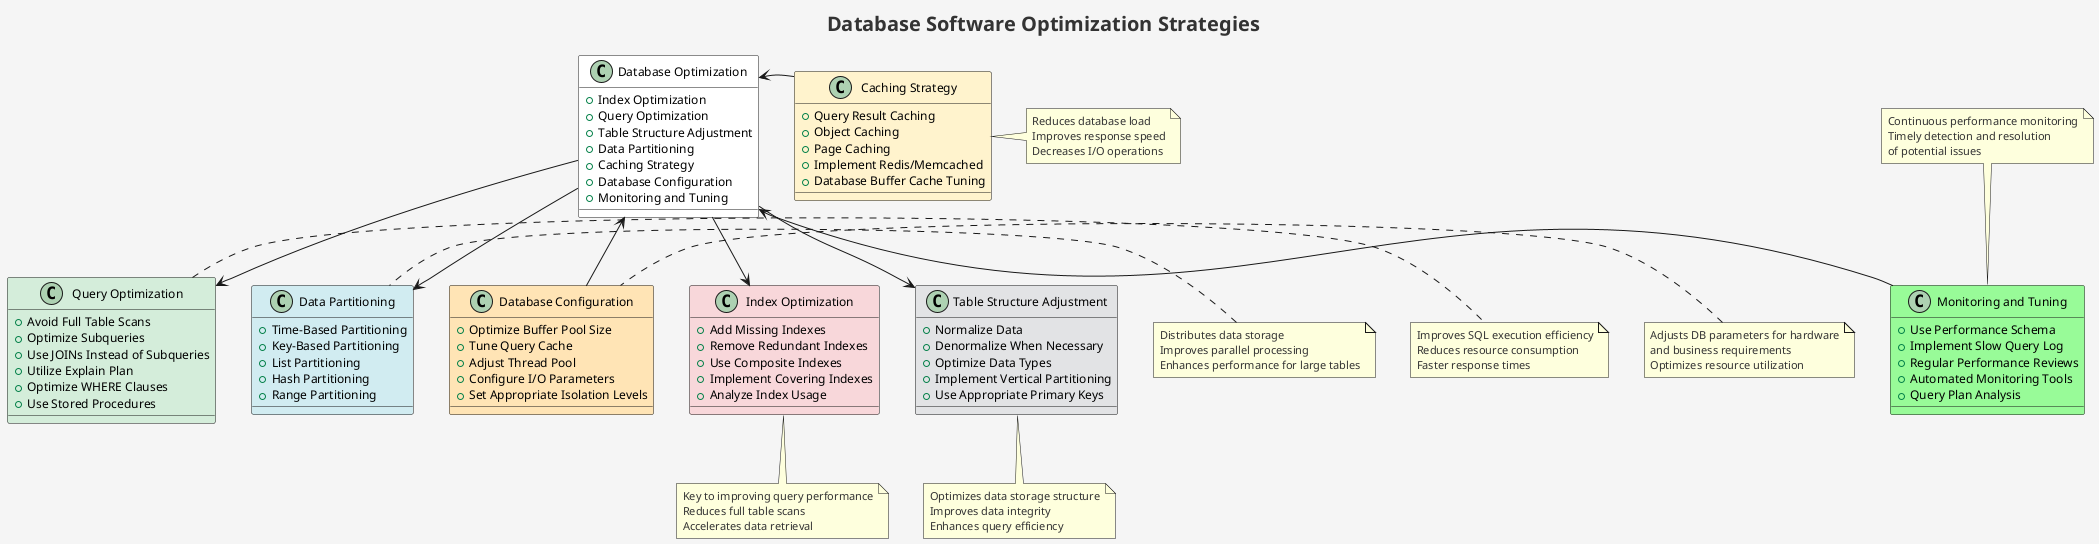 @startuml Database Software Optimization Strategies

skinparam backgroundColor #F5F5F5
skinparam defaultFontName Arial
skinparam titleFontSize 20
skinparam titleFontColor #333333
skinparam classFontSize 14
skinparam classAttributeFontSize 12
skinparam noteFontSize 11
skinparam noteFontColor #333333

title Database Software Optimization Strategies

class "Database Optimization" as Optimization #FFFFFF {
    + Index Optimization
    + Query Optimization
    + Table Structure Adjustment
    + Data Partitioning
    + Caching Strategy
    + Database Configuration
    + Monitoring and Tuning
}

class "Index Optimization" as IndexOptimization #F8D7DA {
    + Add Missing Indexes
    + Remove Redundant Indexes
    + Use Composite Indexes
    + Implement Covering Indexes
    + Analyze Index Usage
}
note bottom of IndexOptimization
  Key to improving query performance
  Reduces full table scans
  Accelerates data retrieval
end note

class "Query Optimization" as QueryOptimization #D4EDDA {
    + Avoid Full Table Scans
    + Optimize Subqueries
    + Use JOINs Instead of Subqueries
    + Utilize Explain Plan
    + Optimize WHERE Clauses
    + Use Stored Procedures
}
note right of QueryOptimization
  Improves SQL execution efficiency
  Reduces resource consumption
  Faster response times
end note

class "Table Structure Adjustment" as TableOptimization #E2E3E5 {
    + Normalize Data
    + Denormalize When Necessary
    + Optimize Data Types
    + Implement Vertical Partitioning
    + Use Appropriate Primary Keys
}
note bottom of TableOptimization
  Optimizes data storage structure
  Improves data integrity
  Enhances query efficiency
end note

class "Data Partitioning" as Partitioning #D1ECF1 {
    + Time-Based Partitioning
    + Key-Based Partitioning
    + List Partitioning
    + Hash Partitioning
    + Range Partitioning
}
note left of Partitioning
  Distributes data storage
  Improves parallel processing
  Enhances performance for large tables
end note

class "Caching Strategy" as Caching #FFF3CD {
    + Query Result Caching
    + Object Caching
    + Page Caching
    + Implement Redis/Memcached
    + Database Buffer Cache Tuning
}
note right of Caching
  Reduces database load
  Improves response speed
  Decreases I/O operations
end note

class "Database Configuration" as Configuration #FFE4B5 {
    + Optimize Buffer Pool Size
    + Tune Query Cache
    + Adjust Thread Pool
    + Configure I/O Parameters
    + Set Appropriate Isolation Levels
}
note left of Configuration
  Adjusts DB parameters for hardware
  and business requirements
  Optimizes resource utilization
end note

class "Monitoring and Tuning" as Monitoring #98FB98 {
    + Use Performance Schema
    + Implement Slow Query Log
    + Regular Performance Reviews
    + Automated Monitoring Tools
    + Query Plan Analysis
}
note top of Monitoring
  Continuous performance monitoring
  Timely detection and resolution
  of potential issues
end note

Optimization -down-> IndexOptimization
Optimization -down-> QueryOptimization
Optimization -down-> TableOptimization
Optimization -down-> Partitioning
Optimization -[hidden]right-> Caching
Caching -up-> Optimization
Configuration -up-> Optimization
Monitoring -up-> Optimization

@enduml
